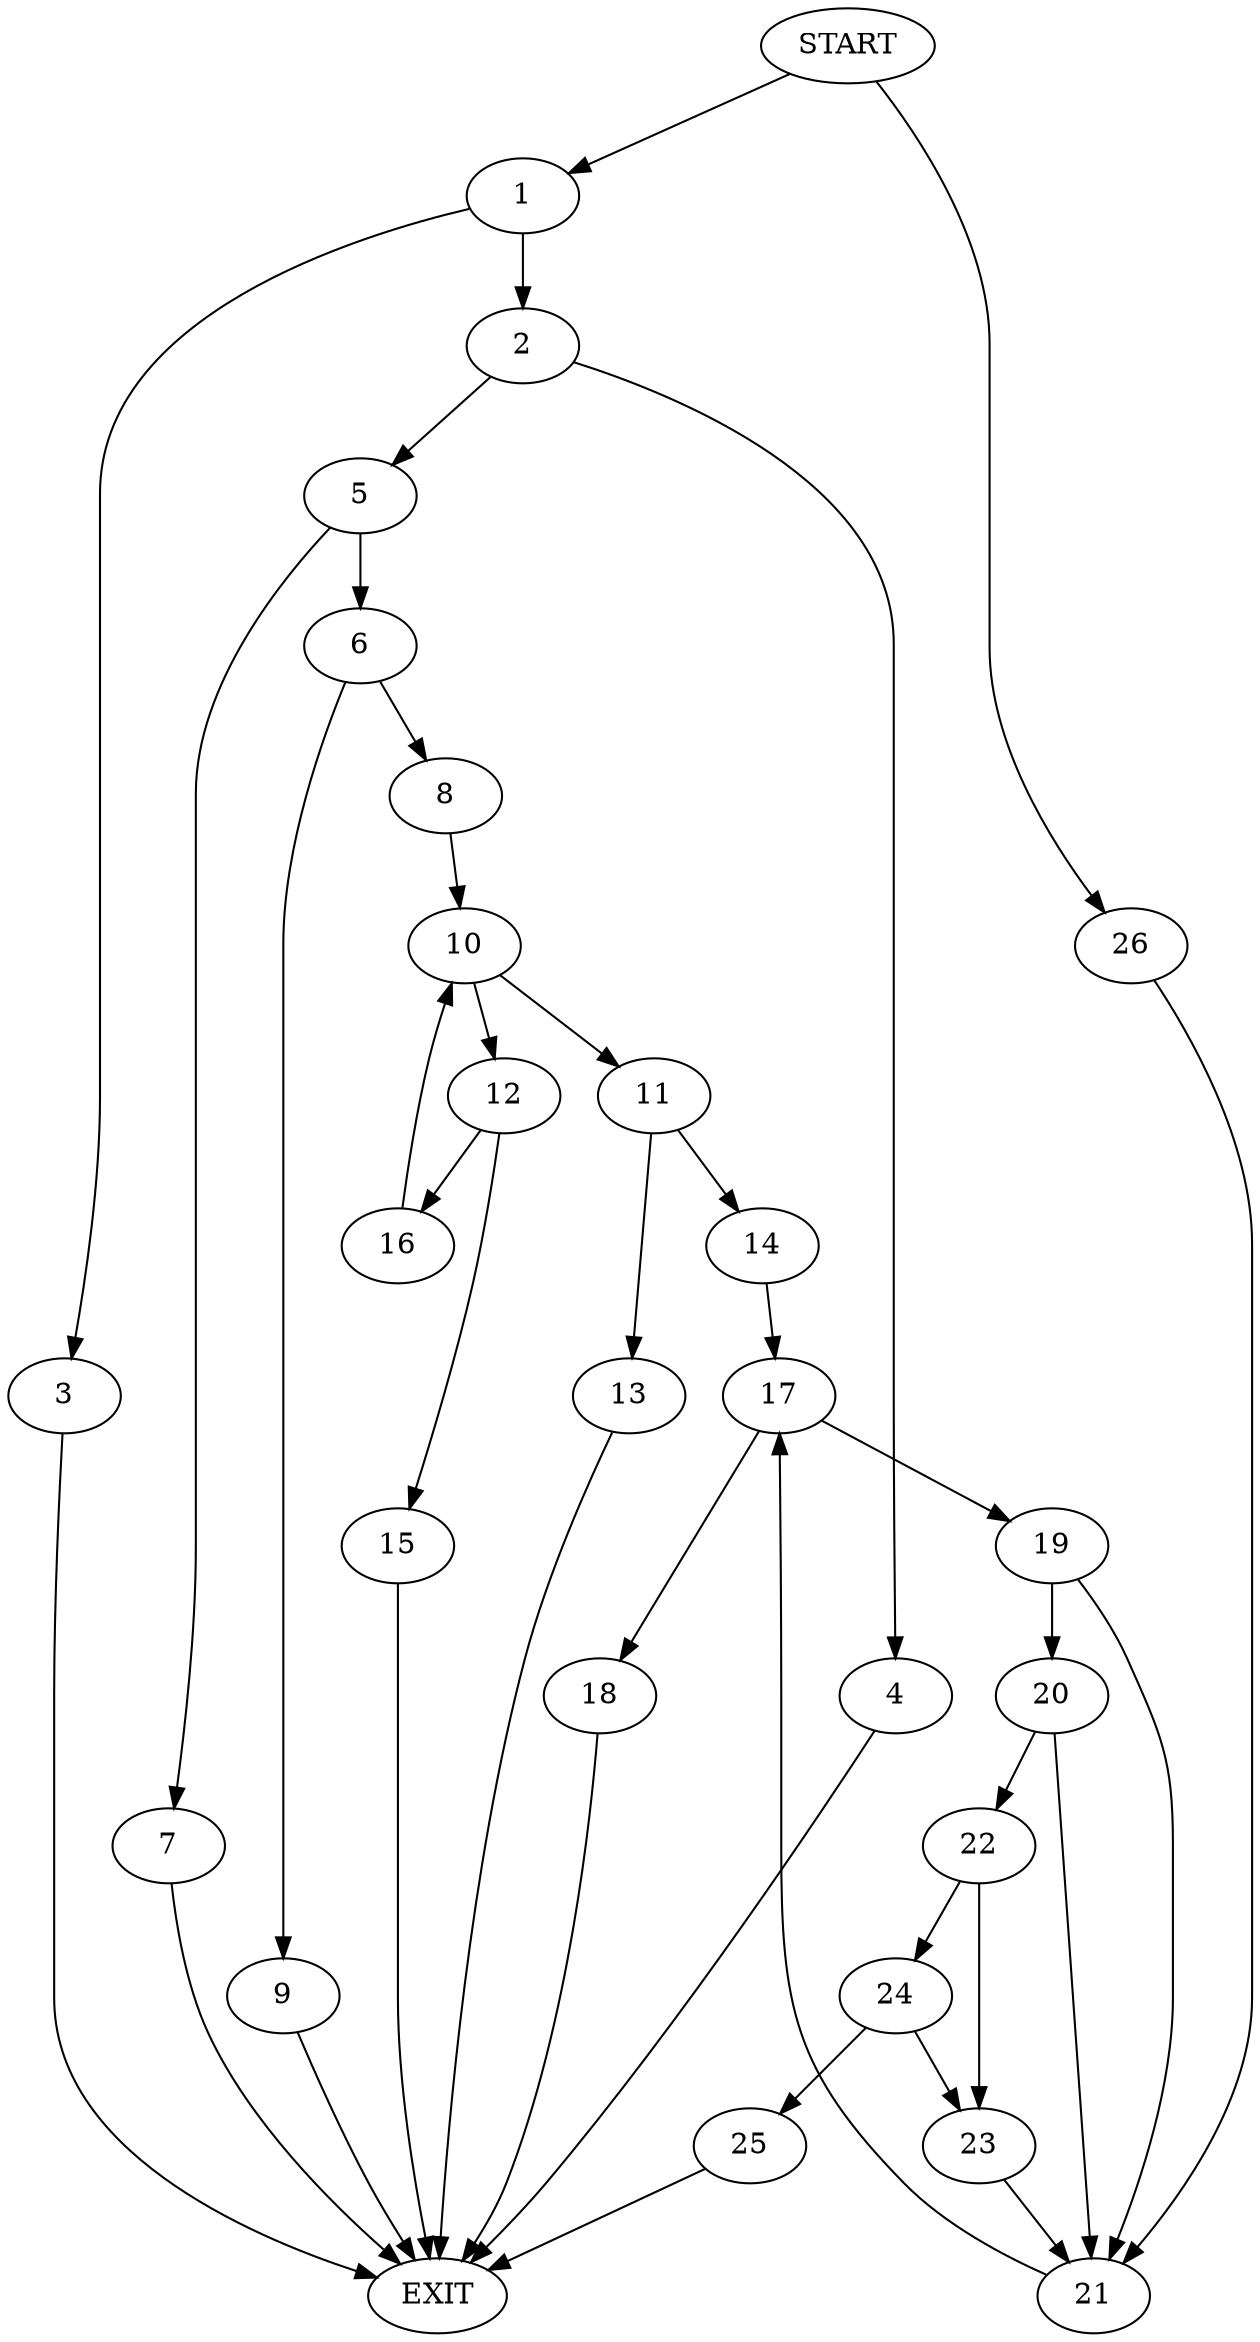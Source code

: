 digraph {
0 [label="START"]
27 [label="EXIT"]
0 -> 1
1 -> 2
1 -> 3
3 -> 27
2 -> 4
2 -> 5
4 -> 27
5 -> 6
5 -> 7
6 -> 8
6 -> 9
7 -> 27
8 -> 10
9 -> 27
10 -> 11
10 -> 12
11 -> 13
11 -> 14
12 -> 15
12 -> 16
16 -> 10
15 -> 27
13 -> 27
14 -> 17
17 -> 18
17 -> 19
18 -> 27
19 -> 20
19 -> 21
21 -> 17
20 -> 22
20 -> 21
22 -> 23
22 -> 24
24 -> 25
24 -> 23
23 -> 21
25 -> 27
0 -> 26
26 -> 21
}
